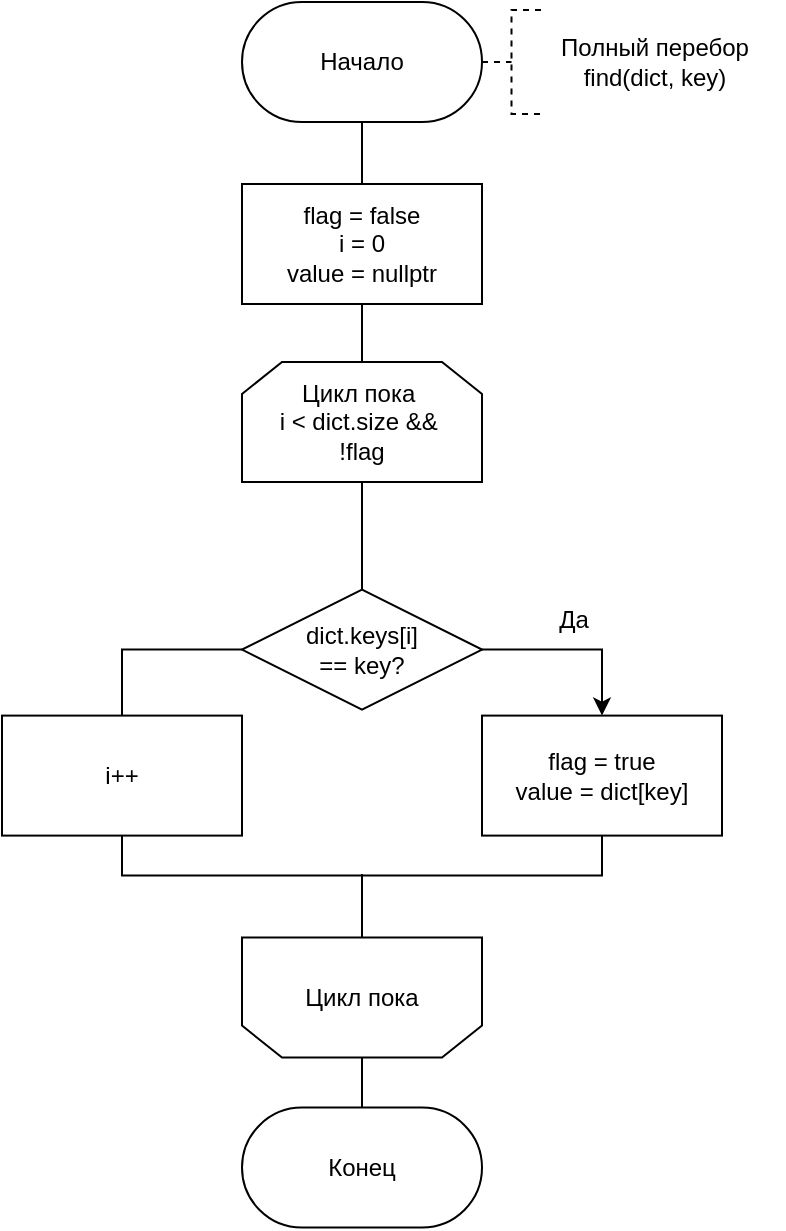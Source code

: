 <mxfile version="15.9.6" type="device" pages="3"><diagram id="F08i4N3aeu5_Cy-9_Qzn" name="plunc_search"><mxGraphModel dx="1038" dy="575" grid="0" gridSize="10" guides="1" tooltips="1" connect="1" arrows="1" fold="1" page="1" pageScale="1" pageWidth="827" pageHeight="1169" math="0" shadow="0"><root><mxCell id="0"/><mxCell id="1" parent="0"/><mxCell id="nygi7GcvRwmNLEYG1Y5k-17" value="Да" style="text;html=1;strokeColor=none;fillColor=none;align=center;verticalAlign=middle;whiteSpace=wrap;rounded=0;" parent="1" vertex="1"><mxGeometry x="490" y="464.8" width="60" height="30" as="geometry"/></mxCell><mxCell id="TvzXzZ8tNQua9-HT8zPR-1" value="Начало" style="rounded=1;whiteSpace=wrap;html=1;arcSize=50;" vertex="1" parent="1"><mxGeometry x="354" y="171" width="120" height="60" as="geometry"/></mxCell><mxCell id="TvzXzZ8tNQua9-HT8zPR-2" style="edgeStyle=orthogonalEdgeStyle;rounded=0;orthogonalLoop=1;jettySize=auto;html=1;exitX=0.5;exitY=0;exitDx=0;exitDy=0;entryX=0.5;entryY=0;entryDx=0;entryDy=0;endArrow=none;endFill=0;" edge="1" parent="1" source="TvzXzZ8tNQua9-HT8zPR-3" target="TvzXzZ8tNQua9-HT8zPR-12"><mxGeometry relative="1" as="geometry"/></mxCell><mxCell id="TvzXzZ8tNQua9-HT8zPR-3" value="Конец" style="rounded=1;whiteSpace=wrap;html=1;arcSize=50;" vertex="1" parent="1"><mxGeometry x="354" y="723.8" width="120" height="60" as="geometry"/></mxCell><mxCell id="TvzXzZ8tNQua9-HT8zPR-4" value="" style="strokeWidth=1;html=1;shape=mxgraph.flowchart.annotation_2;align=left;labelPosition=right;pointerEvents=1;dashed=1;" vertex="1" parent="1"><mxGeometry x="474" y="175" width="29.5" height="52" as="geometry"/></mxCell><mxCell id="TvzXzZ8tNQua9-HT8zPR-5" value="Полный перебор find(dict, key)" style="text;html=1;strokeColor=none;fillColor=none;align=center;verticalAlign=middle;whiteSpace=wrap;rounded=0;" vertex="1" parent="1"><mxGeometry x="494.5" y="186" width="130.5" height="30" as="geometry"/></mxCell><mxCell id="TvzXzZ8tNQua9-HT8zPR-6" value="" style="edgeStyle=orthogonalEdgeStyle;rounded=0;orthogonalLoop=1;jettySize=auto;html=1;endArrow=none;endFill=0;exitX=0.5;exitY=1;exitDx=0;exitDy=0;" edge="1" parent="1" source="TvzXzZ8tNQua9-HT8zPR-1" target="TvzXzZ8tNQua9-HT8zPR-8"><mxGeometry relative="1" as="geometry"><mxPoint x="414" y="316" as="sourcePoint"/></mxGeometry></mxCell><mxCell id="TvzXzZ8tNQua9-HT8zPR-7" style="edgeStyle=orthogonalEdgeStyle;rounded=0;orthogonalLoop=1;jettySize=auto;html=1;exitX=0.5;exitY=1;exitDx=0;exitDy=0;entryX=0.5;entryY=0;entryDx=0;entryDy=0;endArrow=none;endFill=0;" edge="1" parent="1" source="TvzXzZ8tNQua9-HT8zPR-8" target="TvzXzZ8tNQua9-HT8zPR-9"><mxGeometry relative="1" as="geometry"><mxPoint x="414" y="438" as="targetPoint"/></mxGeometry></mxCell><mxCell id="TvzXzZ8tNQua9-HT8zPR-8" value="flag = false&lt;br&gt;i = 0&lt;br&gt;value = nullptr" style="whiteSpace=wrap;html=1;rounded=0;" vertex="1" parent="1"><mxGeometry x="354" y="262" width="120" height="60" as="geometry"/></mxCell><mxCell id="TvzXzZ8tNQua9-HT8zPR-9" value="Цикл пока&amp;nbsp;&lt;br&gt;i &amp;lt; dict.size &amp;amp;&amp;amp;&amp;nbsp;&lt;br&gt;!flag" style="shape=loopLimit;whiteSpace=wrap;html=1;" vertex="1" parent="1"><mxGeometry x="354" y="351" width="120" height="60" as="geometry"/></mxCell><mxCell id="TvzXzZ8tNQua9-HT8zPR-10" style="edgeStyle=orthogonalEdgeStyle;rounded=0;orthogonalLoop=1;jettySize=auto;html=1;entryX=0.5;entryY=1;entryDx=0;entryDy=0;endArrow=none;endFill=0;exitX=0;exitY=0.5;exitDx=0;exitDy=0;" edge="1" parent="1" target="TvzXzZ8tNQua9-HT8zPR-9" source="TvzXzZ8tNQua9-HT8zPR-13"><mxGeometry relative="1" as="geometry"><mxPoint x="414" y="452" as="sourcePoint"/></mxGeometry></mxCell><mxCell id="TvzXzZ8tNQua9-HT8zPR-11" style="edgeStyle=orthogonalEdgeStyle;rounded=0;orthogonalLoop=1;jettySize=auto;html=1;exitX=0.5;exitY=1;exitDx=0;exitDy=0;endArrow=none;endFill=0;" edge="1" parent="1" source="TvzXzZ8tNQua9-HT8zPR-12"><mxGeometry relative="1" as="geometry"><mxPoint x="414" y="607.0" as="targetPoint"/></mxGeometry></mxCell><mxCell id="TvzXzZ8tNQua9-HT8zPR-12" value="Цикл пока" style="shape=loopLimit;whiteSpace=wrap;html=1;rotation=0;direction=west;" vertex="1" parent="1"><mxGeometry x="354" y="638.8" width="120" height="60" as="geometry"/></mxCell><mxCell id="TvzXzZ8tNQua9-HT8zPR-17" style="edgeStyle=orthogonalEdgeStyle;rounded=0;orthogonalLoop=1;jettySize=auto;html=1;exitX=0.5;exitY=0;exitDx=0;exitDy=0;entryX=0.5;entryY=0;entryDx=0;entryDy=0;" edge="1" parent="1" source="TvzXzZ8tNQua9-HT8zPR-13" target="TvzXzZ8tNQua9-HT8zPR-14"><mxGeometry relative="1" as="geometry"/></mxCell><mxCell id="TvzXzZ8tNQua9-HT8zPR-19" style="edgeStyle=orthogonalEdgeStyle;rounded=0;orthogonalLoop=1;jettySize=auto;html=1;exitX=0.5;exitY=1;exitDx=0;exitDy=0;entryX=0.5;entryY=0;entryDx=0;entryDy=0;endArrow=none;endFill=0;" edge="1" parent="1" source="TvzXzZ8tNQua9-HT8zPR-13" target="TvzXzZ8tNQua9-HT8zPR-18"><mxGeometry relative="1" as="geometry"/></mxCell><mxCell id="TvzXzZ8tNQua9-HT8zPR-13" value="dict.keys[i]&lt;br&gt;== key?" style="rhombus;whiteSpace=wrap;html=1;direction=south;" vertex="1" parent="1"><mxGeometry x="354" y="464.8" width="120" height="60" as="geometry"/></mxCell><mxCell id="TvzXzZ8tNQua9-HT8zPR-14" value="flag = true&lt;br&gt;value = dict[key]" style="rounded=0;whiteSpace=wrap;html=1;" vertex="1" parent="1"><mxGeometry x="474" y="527.8" width="120" height="60" as="geometry"/></mxCell><mxCell id="TvzXzZ8tNQua9-HT8zPR-21" style="edgeStyle=orthogonalEdgeStyle;rounded=0;orthogonalLoop=1;jettySize=auto;html=1;exitX=0.5;exitY=1;exitDx=0;exitDy=0;entryX=0.5;entryY=1;entryDx=0;entryDy=0;endArrow=none;endFill=0;" edge="1" parent="1" source="TvzXzZ8tNQua9-HT8zPR-18" target="TvzXzZ8tNQua9-HT8zPR-14"><mxGeometry relative="1" as="geometry"/></mxCell><mxCell id="TvzXzZ8tNQua9-HT8zPR-18" value="i++" style="rounded=0;whiteSpace=wrap;html=1;" vertex="1" parent="1"><mxGeometry x="234" y="527.8" width="120" height="60" as="geometry"/></mxCell></root></mxGraphModel></diagram><diagram id="ITG2CnbvCYAQYnTVisvK" name="bin_search"><mxGraphModel dx="1038" dy="575" grid="0" gridSize="10" guides="1" tooltips="1" connect="1" arrows="1" fold="1" page="1" pageScale="1" pageWidth="827" pageHeight="1169" math="0" shadow="0"><root><mxCell id="ifcVIOoote1CNF1wbmcb-0"/><mxCell id="ifcVIOoote1CNF1wbmcb-1" parent="ifcVIOoote1CNF1wbmcb-0"/><mxCell id="ifcVIOoote1CNF1wbmcb-2" value="Да" style="text;html=1;strokeColor=none;fillColor=none;align=center;verticalAlign=middle;whiteSpace=wrap;rounded=0;" vertex="1" parent="ifcVIOoote1CNF1wbmcb-1"><mxGeometry x="490" y="527" width="60" height="30" as="geometry"/></mxCell><mxCell id="ifcVIOoote1CNF1wbmcb-3" value="Начало" style="rounded=1;whiteSpace=wrap;html=1;arcSize=50;" vertex="1" parent="ifcVIOoote1CNF1wbmcb-1"><mxGeometry x="354" y="171" width="120" height="60" as="geometry"/></mxCell><mxCell id="ifcVIOoote1CNF1wbmcb-5" value="Конец" style="rounded=1;whiteSpace=wrap;html=1;arcSize=50;" vertex="1" parent="ifcVIOoote1CNF1wbmcb-1"><mxGeometry x="354" y="1011" width="120" height="60" as="geometry"/></mxCell><mxCell id="ifcVIOoote1CNF1wbmcb-6" value="" style="strokeWidth=1;html=1;shape=mxgraph.flowchart.annotation_2;align=left;labelPosition=right;pointerEvents=1;dashed=1;" vertex="1" parent="ifcVIOoote1CNF1wbmcb-1"><mxGeometry x="474" y="175" width="29.5" height="52" as="geometry"/></mxCell><mxCell id="ifcVIOoote1CNF1wbmcb-7" value="Полный перебор find(dict, key)" style="text;html=1;strokeColor=none;fillColor=none;align=center;verticalAlign=middle;whiteSpace=wrap;rounded=0;" vertex="1" parent="ifcVIOoote1CNF1wbmcb-1"><mxGeometry x="494.5" y="186" width="130.5" height="30" as="geometry"/></mxCell><mxCell id="ifcVIOoote1CNF1wbmcb-8" value="" style="edgeStyle=orthogonalEdgeStyle;rounded=0;orthogonalLoop=1;jettySize=auto;html=1;endArrow=none;endFill=0;exitX=0.5;exitY=1;exitDx=0;exitDy=0;" edge="1" parent="ifcVIOoote1CNF1wbmcb-1" source="ifcVIOoote1CNF1wbmcb-3" target="ifcVIOoote1CNF1wbmcb-10"><mxGeometry relative="1" as="geometry"><mxPoint x="414" y="316" as="sourcePoint"/></mxGeometry></mxCell><mxCell id="ifcVIOoote1CNF1wbmcb-9" style="edgeStyle=orthogonalEdgeStyle;rounded=0;orthogonalLoop=1;jettySize=auto;html=1;exitX=0.5;exitY=1;exitDx=0;exitDy=0;entryX=0.5;entryY=0;entryDx=0;entryDy=0;endArrow=none;endFill=0;" edge="1" parent="ifcVIOoote1CNF1wbmcb-1" source="ifcVIOoote1CNF1wbmcb-10" target="ifcVIOoote1CNF1wbmcb-11"><mxGeometry relative="1" as="geometry"><mxPoint x="414" y="438" as="targetPoint"/></mxGeometry></mxCell><mxCell id="ifcVIOoote1CNF1wbmcb-10" value="L = 0&lt;br&gt;R = dict.size" style="whiteSpace=wrap;html=1;rounded=0;" vertex="1" parent="ifcVIOoote1CNF1wbmcb-1"><mxGeometry x="354" y="262" width="120" height="60" as="geometry"/></mxCell><mxCell id="ifcVIOoote1CNF1wbmcb-22" style="edgeStyle=orthogonalEdgeStyle;rounded=0;orthogonalLoop=1;jettySize=auto;html=1;exitX=0.5;exitY=1;exitDx=0;exitDy=0;entryX=0.5;entryY=0;entryDx=0;entryDy=0;endArrow=none;endFill=0;" edge="1" parent="ifcVIOoote1CNF1wbmcb-1" source="ifcVIOoote1CNF1wbmcb-11" target="ifcVIOoote1CNF1wbmcb-21"><mxGeometry relative="1" as="geometry"/></mxCell><mxCell id="ifcVIOoote1CNF1wbmcb-11" value="Цикл пока&amp;nbsp;&lt;br&gt;L &amp;lt; R" style="shape=loopLimit;whiteSpace=wrap;html=1;" vertex="1" parent="ifcVIOoote1CNF1wbmcb-1"><mxGeometry x="354" y="351" width="120" height="60" as="geometry"/></mxCell><mxCell id="ifcVIOoote1CNF1wbmcb-13" style="edgeStyle=orthogonalEdgeStyle;rounded=0;orthogonalLoop=1;jettySize=auto;html=1;exitX=0.5;exitY=1;exitDx=0;exitDy=0;endArrow=none;endFill=0;" edge="1" parent="ifcVIOoote1CNF1wbmcb-1" source="ifcVIOoote1CNF1wbmcb-14"><mxGeometry relative="1" as="geometry"><mxPoint x="414" y="828" as="targetPoint"/></mxGeometry></mxCell><mxCell id="ifcVIOoote1CNF1wbmcb-25" style="edgeStyle=orthogonalEdgeStyle;rounded=0;orthogonalLoop=1;jettySize=auto;html=1;exitX=0.5;exitY=0;exitDx=0;exitDy=0;entryX=0.5;entryY=0;entryDx=0;entryDy=0;endArrow=none;endFill=0;" edge="1" parent="ifcVIOoote1CNF1wbmcb-1" source="ifcVIOoote1CNF1wbmcb-14" target="ifcVIOoote1CNF1wbmcb-24"><mxGeometry relative="1" as="geometry"/></mxCell><mxCell id="ifcVIOoote1CNF1wbmcb-14" value="Цикл пока" style="shape=loopLimit;whiteSpace=wrap;html=1;rotation=0;direction=west;" vertex="1" parent="ifcVIOoote1CNF1wbmcb-1"><mxGeometry x="354" y="856" width="120" height="60" as="geometry"/></mxCell><mxCell id="ifcVIOoote1CNF1wbmcb-15" style="edgeStyle=orthogonalEdgeStyle;rounded=0;orthogonalLoop=1;jettySize=auto;html=1;exitX=0.5;exitY=0;exitDx=0;exitDy=0;entryX=0.5;entryY=0;entryDx=0;entryDy=0;" edge="1" parent="ifcVIOoote1CNF1wbmcb-1" source="ifcVIOoote1CNF1wbmcb-17" target="ifcVIOoote1CNF1wbmcb-18"><mxGeometry relative="1" as="geometry"/></mxCell><mxCell id="0YKlX6vyaRTD9iby1GGk-1" style="edgeStyle=orthogonalEdgeStyle;rounded=0;orthogonalLoop=1;jettySize=auto;html=1;exitX=0.5;exitY=1;exitDx=0;exitDy=0;entryX=0.5;entryY=1;entryDx=0;entryDy=0;endArrow=none;endFill=0;" edge="1" parent="ifcVIOoote1CNF1wbmcb-1" source="ifcVIOoote1CNF1wbmcb-17" target="ifcVIOoote1CNF1wbmcb-18"><mxGeometry relative="1" as="geometry"><Array as="points"><mxPoint x="313" y="557"/><mxPoint x="313" y="670"/><mxPoint x="534" y="670"/></Array></mxGeometry></mxCell><mxCell id="ifcVIOoote1CNF1wbmcb-17" value="res&lt;br&gt;&amp;gt;=&lt;br&gt;key?" style="rhombus;whiteSpace=wrap;html=1;direction=south;" vertex="1" parent="ifcVIOoote1CNF1wbmcb-1"><mxGeometry x="354" y="527" width="120" height="60" as="geometry"/></mxCell><mxCell id="ifcVIOoote1CNF1wbmcb-18" value="L = i" style="rounded=0;whiteSpace=wrap;html=1;" vertex="1" parent="ifcVIOoote1CNF1wbmcb-1"><mxGeometry x="474" y="590" width="120" height="60" as="geometry"/></mxCell><mxCell id="ifcVIOoote1CNF1wbmcb-23" style="edgeStyle=orthogonalEdgeStyle;rounded=0;orthogonalLoop=1;jettySize=auto;html=1;exitX=0.5;exitY=1;exitDx=0;exitDy=0;entryX=0;entryY=0.5;entryDx=0;entryDy=0;endArrow=none;endFill=0;" edge="1" parent="ifcVIOoote1CNF1wbmcb-1" source="ifcVIOoote1CNF1wbmcb-21" target="ifcVIOoote1CNF1wbmcb-17"><mxGeometry relative="1" as="geometry"/></mxCell><mxCell id="ifcVIOoote1CNF1wbmcb-21" value="i = (L + R) / 2&lt;br&gt;res = dict[i].key - key" style="rounded=0;whiteSpace=wrap;html=1;" vertex="1" parent="ifcVIOoote1CNF1wbmcb-1"><mxGeometry x="354" y="441" width="120" height="60" as="geometry"/></mxCell><mxCell id="ifcVIOoote1CNF1wbmcb-26" style="edgeStyle=orthogonalEdgeStyle;rounded=0;orthogonalLoop=1;jettySize=auto;html=1;exitX=0.5;exitY=1;exitDx=0;exitDy=0;entryX=0.5;entryY=0;entryDx=0;entryDy=0;endArrow=none;endFill=0;" edge="1" parent="ifcVIOoote1CNF1wbmcb-1" source="ifcVIOoote1CNF1wbmcb-24" target="ifcVIOoote1CNF1wbmcb-5"><mxGeometry relative="1" as="geometry"/></mxCell><mxCell id="ifcVIOoote1CNF1wbmcb-24" value="value = dict[key].data" style="rounded=0;whiteSpace=wrap;html=1;" vertex="1" parent="ifcVIOoote1CNF1wbmcb-1"><mxGeometry x="354" y="934" width="120" height="60" as="geometry"/></mxCell><mxCell id="0YKlX6vyaRTD9iby1GGk-4" value="Да" style="text;html=1;strokeColor=none;fillColor=none;align=center;verticalAlign=middle;whiteSpace=wrap;rounded=0;" vertex="1" parent="ifcVIOoote1CNF1wbmcb-1"><mxGeometry x="490" y="684" width="60" height="30" as="geometry"/></mxCell><mxCell id="0YKlX6vyaRTD9iby1GGk-5" style="edgeStyle=orthogonalEdgeStyle;rounded=0;orthogonalLoop=1;jettySize=auto;html=1;exitX=0.5;exitY=0;exitDx=0;exitDy=0;entryX=0.5;entryY=0;entryDx=0;entryDy=0;" edge="1" parent="ifcVIOoote1CNF1wbmcb-1" source="0YKlX6vyaRTD9iby1GGk-7" target="0YKlX6vyaRTD9iby1GGk-8"><mxGeometry relative="1" as="geometry"/></mxCell><mxCell id="0YKlX6vyaRTD9iby1GGk-6" style="edgeStyle=orthogonalEdgeStyle;rounded=0;orthogonalLoop=1;jettySize=auto;html=1;exitX=0.5;exitY=1;exitDx=0;exitDy=0;entryX=0.5;entryY=1;entryDx=0;entryDy=0;endArrow=none;endFill=0;" edge="1" parent="ifcVIOoote1CNF1wbmcb-1" source="0YKlX6vyaRTD9iby1GGk-7" target="0YKlX6vyaRTD9iby1GGk-8"><mxGeometry relative="1" as="geometry"><Array as="points"><mxPoint x="313" y="714"/><mxPoint x="313" y="827"/><mxPoint x="534" y="827"/></Array></mxGeometry></mxCell><mxCell id="0YKlX6vyaRTD9iby1GGk-9" style="edgeStyle=orthogonalEdgeStyle;rounded=0;orthogonalLoop=1;jettySize=auto;html=1;exitX=0;exitY=0.5;exitDx=0;exitDy=0;endArrow=none;endFill=0;" edge="1" parent="ifcVIOoote1CNF1wbmcb-1" source="0YKlX6vyaRTD9iby1GGk-7"><mxGeometry relative="1" as="geometry"><mxPoint x="414" y="671.8" as="targetPoint"/></mxGeometry></mxCell><mxCell id="0YKlX6vyaRTD9iby1GGk-7" value="res&lt;br&gt;&amp;lt;=&lt;br&gt;key?" style="rhombus;whiteSpace=wrap;html=1;direction=south;" vertex="1" parent="ifcVIOoote1CNF1wbmcb-1"><mxGeometry x="354" y="684" width="120" height="60" as="geometry"/></mxCell><mxCell id="0YKlX6vyaRTD9iby1GGk-8" value="R = i" style="rounded=0;whiteSpace=wrap;html=1;" vertex="1" parent="ifcVIOoote1CNF1wbmcb-1"><mxGeometry x="474" y="747" width="120" height="60" as="geometry"/></mxCell></root></mxGraphModel></diagram><diagram id="GUZgayLAgJqeM_jjf5rb" name="seg_search"><mxGraphModel dx="1038" dy="575" grid="0" gridSize="10" guides="1" tooltips="1" connect="1" arrows="1" fold="1" page="1" pageScale="1" pageWidth="827" pageHeight="1169" math="0" shadow="0"><root><mxCell id="8r5oYuLKkAGOp0WaDGyV-0"/><mxCell id="8r5oYuLKkAGOp0WaDGyV-1" parent="8r5oYuLKkAGOp0WaDGyV-0"/><mxCell id="Wq9oFmTUN1MgN7vQWIN7-1" value="Начало" style="rounded=1;whiteSpace=wrap;html=1;arcSize=50;" vertex="1" parent="8r5oYuLKkAGOp0WaDGyV-1"><mxGeometry x="314" y="89" width="120" height="60" as="geometry"/></mxCell><mxCell id="Wq9oFmTUN1MgN7vQWIN7-4" value="" style="strokeWidth=1;html=1;shape=mxgraph.flowchart.annotation_2;align=left;labelPosition=right;pointerEvents=1;dashed=1;" vertex="1" parent="8r5oYuLKkAGOp0WaDGyV-1"><mxGeometry x="434" y="93" width="29.5" height="52" as="geometry"/></mxCell><mxCell id="Wq9oFmTUN1MgN7vQWIN7-5" value="Поиск по сегментам find(dict, key)" style="text;html=1;strokeColor=none;fillColor=none;align=center;verticalAlign=middle;whiteSpace=wrap;rounded=0;" vertex="1" parent="8r5oYuLKkAGOp0WaDGyV-1"><mxGeometry x="454.5" y="104" width="130.5" height="30" as="geometry"/></mxCell><mxCell id="WQRIupb7W4MbfECdlQMK-0" value="Да" style="text;html=1;strokeColor=none;fillColor=none;align=center;verticalAlign=middle;whiteSpace=wrap;rounded=0;" vertex="1" parent="8r5oYuLKkAGOp0WaDGyV-1"><mxGeometry x="440" y="540" width="60" height="30" as="geometry"/></mxCell><mxCell id="WQRIupb7W4MbfECdlQMK-1" value="Конец" style="rounded=1;whiteSpace=wrap;html=1;arcSize=50;" vertex="1" parent="8r5oYuLKkAGOp0WaDGyV-1"><mxGeometry x="314" y="1013" width="120" height="60" as="geometry"/></mxCell><mxCell id="WQRIupb7W4MbfECdlQMK-2" style="edgeStyle=orthogonalEdgeStyle;rounded=0;orthogonalLoop=1;jettySize=auto;html=1;exitX=0.5;exitY=1;exitDx=0;exitDy=0;entryX=0.5;entryY=0;entryDx=0;entryDy=0;endArrow=none;endFill=0;" edge="1" parent="8r5oYuLKkAGOp0WaDGyV-1" source="WQRIupb7W4MbfECdlQMK-3" target="WQRIupb7W4MbfECdlQMK-5"><mxGeometry relative="1" as="geometry"><mxPoint x="364" y="458" as="targetPoint"/></mxGeometry></mxCell><mxCell id="WQRIupb7W4MbfECdlQMK-26" style="edgeStyle=orthogonalEdgeStyle;rounded=0;orthogonalLoop=1;jettySize=auto;html=1;exitX=0.5;exitY=0;exitDx=0;exitDy=0;entryX=0.5;entryY=1;entryDx=0;entryDy=0;endArrow=none;endFill=0;" edge="1" parent="8r5oYuLKkAGOp0WaDGyV-1" source="WQRIupb7W4MbfECdlQMK-3" target="WQRIupb7W4MbfECdlQMK-23"><mxGeometry relative="1" as="geometry"/></mxCell><mxCell id="WQRIupb7W4MbfECdlQMK-3" value="L = 0&lt;br&gt;R = dict.size" style="whiteSpace=wrap;html=1;rounded=0;" vertex="1" parent="8r5oYuLKkAGOp0WaDGyV-1"><mxGeometry x="314" y="279" width="120" height="60" as="geometry"/></mxCell><mxCell id="WQRIupb7W4MbfECdlQMK-4" style="edgeStyle=orthogonalEdgeStyle;rounded=0;orthogonalLoop=1;jettySize=auto;html=1;exitX=0.5;exitY=1;exitDx=0;exitDy=0;entryX=0.5;entryY=0;entryDx=0;entryDy=0;endArrow=none;endFill=0;" edge="1" parent="8r5oYuLKkAGOp0WaDGyV-1" source="WQRIupb7W4MbfECdlQMK-5" target="WQRIupb7W4MbfECdlQMK-14"><mxGeometry relative="1" as="geometry"/></mxCell><mxCell id="WQRIupb7W4MbfECdlQMK-5" value="Цикл пока&amp;nbsp;&lt;br&gt;L &amp;lt; R" style="shape=loopLimit;whiteSpace=wrap;html=1;" vertex="1" parent="8r5oYuLKkAGOp0WaDGyV-1"><mxGeometry x="314" y="365" width="120" height="60" as="geometry"/></mxCell><mxCell id="WQRIupb7W4MbfECdlQMK-6" style="edgeStyle=orthogonalEdgeStyle;rounded=0;orthogonalLoop=1;jettySize=auto;html=1;exitX=0.5;exitY=1;exitDx=0;exitDy=0;endArrow=none;endFill=0;" edge="1" parent="8r5oYuLKkAGOp0WaDGyV-1" source="WQRIupb7W4MbfECdlQMK-8"><mxGeometry relative="1" as="geometry"><mxPoint x="374" y="830" as="targetPoint"/></mxGeometry></mxCell><mxCell id="WQRIupb7W4MbfECdlQMK-7" style="edgeStyle=orthogonalEdgeStyle;rounded=0;orthogonalLoop=1;jettySize=auto;html=1;exitX=0.5;exitY=0;exitDx=0;exitDy=0;entryX=0.5;entryY=0;entryDx=0;entryDy=0;endArrow=none;endFill=0;" edge="1" parent="8r5oYuLKkAGOp0WaDGyV-1" source="WQRIupb7W4MbfECdlQMK-8" target="WQRIupb7W4MbfECdlQMK-16"><mxGeometry relative="1" as="geometry"/></mxCell><mxCell id="WQRIupb7W4MbfECdlQMK-8" value="Цикл пока" style="shape=loopLimit;whiteSpace=wrap;html=1;rotation=0;direction=west;" vertex="1" parent="8r5oYuLKkAGOp0WaDGyV-1"><mxGeometry x="314" y="858" width="120" height="60" as="geometry"/></mxCell><mxCell id="WQRIupb7W4MbfECdlQMK-9" style="edgeStyle=orthogonalEdgeStyle;rounded=0;orthogonalLoop=1;jettySize=auto;html=1;exitX=0.5;exitY=0;exitDx=0;exitDy=0;entryX=0.5;entryY=0;entryDx=0;entryDy=0;" edge="1" parent="8r5oYuLKkAGOp0WaDGyV-1" source="WQRIupb7W4MbfECdlQMK-11" target="WQRIupb7W4MbfECdlQMK-12"><mxGeometry relative="1" as="geometry"/></mxCell><mxCell id="WQRIupb7W4MbfECdlQMK-10" style="edgeStyle=orthogonalEdgeStyle;rounded=0;orthogonalLoop=1;jettySize=auto;html=1;exitX=0.5;exitY=1;exitDx=0;exitDy=0;entryX=0.5;entryY=1;entryDx=0;entryDy=0;endArrow=none;endFill=0;" edge="1" parent="8r5oYuLKkAGOp0WaDGyV-1" source="WQRIupb7W4MbfECdlQMK-11" target="WQRIupb7W4MbfECdlQMK-12"><mxGeometry relative="1" as="geometry"><Array as="points"><mxPoint x="263" y="570"/><mxPoint x="263" y="675"/><mxPoint x="484" y="675"/></Array></mxGeometry></mxCell><mxCell id="WQRIupb7W4MbfECdlQMK-11" value="res&lt;br&gt;&amp;gt;=&lt;br&gt;key?" style="rhombus;whiteSpace=wrap;html=1;direction=south;" vertex="1" parent="8r5oYuLKkAGOp0WaDGyV-1"><mxGeometry x="314" y="540" width="120" height="60" as="geometry"/></mxCell><mxCell id="WQRIupb7W4MbfECdlQMK-12" value="L = i" style="rounded=0;whiteSpace=wrap;html=1;" vertex="1" parent="8r5oYuLKkAGOp0WaDGyV-1"><mxGeometry x="424" y="595" width="120" height="60" as="geometry"/></mxCell><mxCell id="WQRIupb7W4MbfECdlQMK-13" style="edgeStyle=orthogonalEdgeStyle;rounded=0;orthogonalLoop=1;jettySize=auto;html=1;exitX=0.5;exitY=1;exitDx=0;exitDy=0;entryX=0;entryY=0.5;entryDx=0;entryDy=0;endArrow=none;endFill=0;" edge="1" parent="8r5oYuLKkAGOp0WaDGyV-1" source="WQRIupb7W4MbfECdlQMK-14" target="WQRIupb7W4MbfECdlQMK-11"><mxGeometry relative="1" as="geometry"/></mxCell><mxCell id="WQRIupb7W4MbfECdlQMK-14" value="i = (L + R) / 2&lt;br&gt;res = dict[i].key - key" style="rounded=0;whiteSpace=wrap;html=1;" vertex="1" parent="8r5oYuLKkAGOp0WaDGyV-1"><mxGeometry x="314" y="453" width="120" height="60" as="geometry"/></mxCell><mxCell id="WQRIupb7W4MbfECdlQMK-15" style="edgeStyle=orthogonalEdgeStyle;rounded=0;orthogonalLoop=1;jettySize=auto;html=1;exitX=0.5;exitY=1;exitDx=0;exitDy=0;entryX=0.5;entryY=0;entryDx=0;entryDy=0;endArrow=none;endFill=0;" edge="1" parent="8r5oYuLKkAGOp0WaDGyV-1" source="WQRIupb7W4MbfECdlQMK-16" target="WQRIupb7W4MbfECdlQMK-1"><mxGeometry relative="1" as="geometry"/></mxCell><mxCell id="WQRIupb7W4MbfECdlQMK-16" value="value = dict[key].data" style="rounded=0;whiteSpace=wrap;html=1;" vertex="1" parent="8r5oYuLKkAGOp0WaDGyV-1"><mxGeometry x="314" y="936" width="120" height="60" as="geometry"/></mxCell><mxCell id="WQRIupb7W4MbfECdlQMK-17" value="Да" style="text;html=1;strokeColor=none;fillColor=none;align=center;verticalAlign=middle;whiteSpace=wrap;rounded=0;" vertex="1" parent="8r5oYuLKkAGOp0WaDGyV-1"><mxGeometry x="449" y="699" width="60" height="30" as="geometry"/></mxCell><mxCell id="WQRIupb7W4MbfECdlQMK-18" style="edgeStyle=orthogonalEdgeStyle;rounded=0;orthogonalLoop=1;jettySize=auto;html=1;exitX=0.5;exitY=0;exitDx=0;exitDy=0;entryX=0.5;entryY=0;entryDx=0;entryDy=0;" edge="1" parent="8r5oYuLKkAGOp0WaDGyV-1" source="WQRIupb7W4MbfECdlQMK-21" target="WQRIupb7W4MbfECdlQMK-22"><mxGeometry relative="1" as="geometry"/></mxCell><mxCell id="WQRIupb7W4MbfECdlQMK-19" style="edgeStyle=orthogonalEdgeStyle;rounded=0;orthogonalLoop=1;jettySize=auto;html=1;exitX=0.5;exitY=1;exitDx=0;exitDy=0;entryX=0.5;entryY=1;entryDx=0;entryDy=0;endArrow=none;endFill=0;" edge="1" parent="8r5oYuLKkAGOp0WaDGyV-1" source="WQRIupb7W4MbfECdlQMK-21" target="WQRIupb7W4MbfECdlQMK-22"><mxGeometry relative="1" as="geometry"><Array as="points"><mxPoint x="272" y="724"/><mxPoint x="272" y="830"/><mxPoint x="493" y="830"/></Array></mxGeometry></mxCell><mxCell id="WQRIupb7W4MbfECdlQMK-20" style="edgeStyle=orthogonalEdgeStyle;rounded=0;orthogonalLoop=1;jettySize=auto;html=1;exitX=0;exitY=0.5;exitDx=0;exitDy=0;endArrow=none;endFill=0;" edge="1" parent="8r5oYuLKkAGOp0WaDGyV-1" source="WQRIupb7W4MbfECdlQMK-21"><mxGeometry relative="1" as="geometry"><mxPoint x="373" y="675.0" as="targetPoint"/></mxGeometry></mxCell><mxCell id="WQRIupb7W4MbfECdlQMK-21" value="res&lt;br&gt;&amp;lt;=&lt;br&gt;key?" style="rhombus;whiteSpace=wrap;html=1;direction=south;" vertex="1" parent="8r5oYuLKkAGOp0WaDGyV-1"><mxGeometry x="314" y="694" width="120" height="60" as="geometry"/></mxCell><mxCell id="WQRIupb7W4MbfECdlQMK-22" value="R = i" style="rounded=0;whiteSpace=wrap;html=1;" vertex="1" parent="8r5oYuLKkAGOp0WaDGyV-1"><mxGeometry x="433" y="750.2" width="120" height="60" as="geometry"/></mxCell><mxCell id="WQRIupb7W4MbfECdlQMK-25" style="edgeStyle=orthogonalEdgeStyle;rounded=0;orthogonalLoop=1;jettySize=auto;html=1;exitX=0.5;exitY=0;exitDx=0;exitDy=0;entryX=0.5;entryY=1;entryDx=0;entryDy=0;endArrow=none;endFill=0;" edge="1" parent="8r5oYuLKkAGOp0WaDGyV-1" source="WQRIupb7W4MbfECdlQMK-23" target="Wq9oFmTUN1MgN7vQWIN7-1"><mxGeometry relative="1" as="geometry"/></mxCell><mxCell id="WQRIupb7W4MbfECdlQMK-23" value="segment = dict[key[0]]" style="whiteSpace=wrap;html=1;rounded=0;" vertex="1" parent="8r5oYuLKkAGOp0WaDGyV-1"><mxGeometry x="314" y="191" width="120" height="60" as="geometry"/></mxCell></root></mxGraphModel></diagram></mxfile>